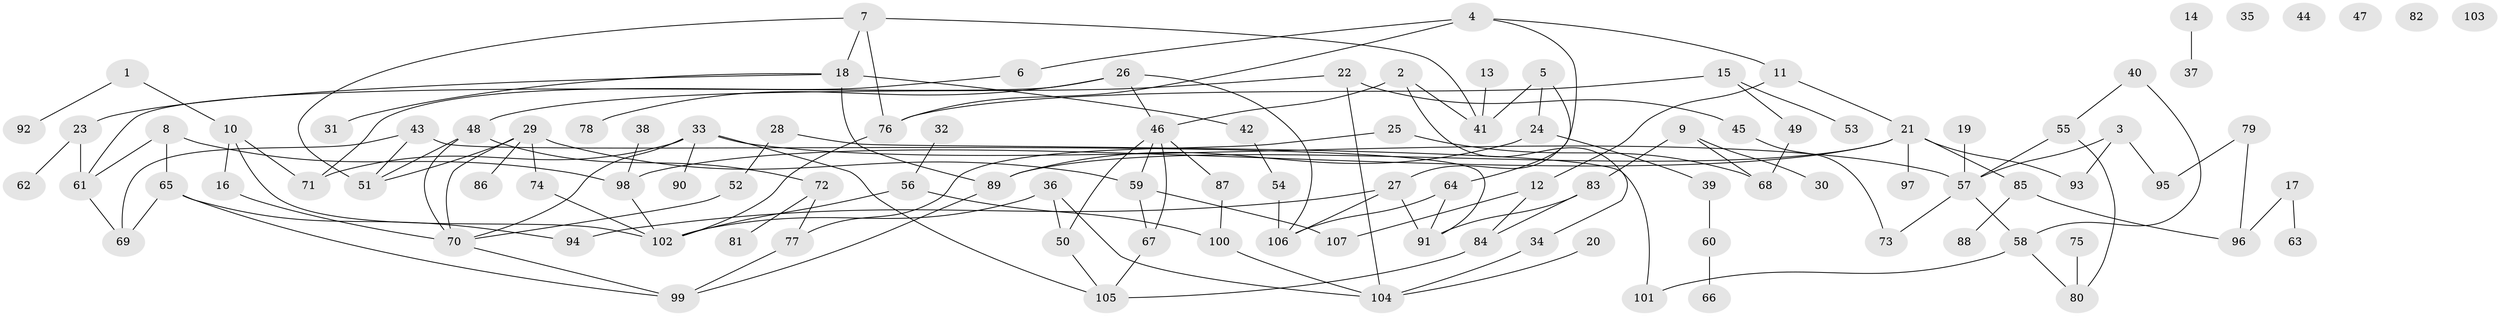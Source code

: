 // Generated by graph-tools (version 1.1) at 2025/49/03/09/25 03:49:04]
// undirected, 107 vertices, 141 edges
graph export_dot {
graph [start="1"]
  node [color=gray90,style=filled];
  1;
  2;
  3;
  4;
  5;
  6;
  7;
  8;
  9;
  10;
  11;
  12;
  13;
  14;
  15;
  16;
  17;
  18;
  19;
  20;
  21;
  22;
  23;
  24;
  25;
  26;
  27;
  28;
  29;
  30;
  31;
  32;
  33;
  34;
  35;
  36;
  37;
  38;
  39;
  40;
  41;
  42;
  43;
  44;
  45;
  46;
  47;
  48;
  49;
  50;
  51;
  52;
  53;
  54;
  55;
  56;
  57;
  58;
  59;
  60;
  61;
  62;
  63;
  64;
  65;
  66;
  67;
  68;
  69;
  70;
  71;
  72;
  73;
  74;
  75;
  76;
  77;
  78;
  79;
  80;
  81;
  82;
  83;
  84;
  85;
  86;
  87;
  88;
  89;
  90;
  91;
  92;
  93;
  94;
  95;
  96;
  97;
  98;
  99;
  100;
  101;
  102;
  103;
  104;
  105;
  106;
  107;
  1 -- 10;
  1 -- 92;
  2 -- 34;
  2 -- 41;
  2 -- 46;
  3 -- 57;
  3 -- 93;
  3 -- 95;
  4 -- 6;
  4 -- 11;
  4 -- 27;
  4 -- 76;
  5 -- 24;
  5 -- 41;
  5 -- 64;
  6 -- 71;
  7 -- 18;
  7 -- 41;
  7 -- 51;
  7 -- 76;
  8 -- 61;
  8 -- 65;
  8 -- 98;
  9 -- 30;
  9 -- 68;
  9 -- 83;
  10 -- 16;
  10 -- 71;
  10 -- 102;
  11 -- 12;
  11 -- 21;
  12 -- 84;
  12 -- 107;
  13 -- 41;
  14 -- 37;
  15 -- 49;
  15 -- 53;
  15 -- 76;
  16 -- 70;
  17 -- 63;
  17 -- 96;
  18 -- 23;
  18 -- 31;
  18 -- 42;
  18 -- 89;
  19 -- 57;
  20 -- 104;
  21 -- 85;
  21 -- 89;
  21 -- 93;
  21 -- 97;
  21 -- 98;
  22 -- 45;
  22 -- 48;
  22 -- 104;
  23 -- 61;
  23 -- 62;
  24 -- 39;
  24 -- 89;
  25 -- 68;
  25 -- 77;
  26 -- 46;
  26 -- 61;
  26 -- 78;
  26 -- 106;
  27 -- 91;
  27 -- 94;
  27 -- 106;
  28 -- 52;
  28 -- 101;
  29 -- 51;
  29 -- 59;
  29 -- 70;
  29 -- 74;
  29 -- 86;
  32 -- 56;
  33 -- 57;
  33 -- 70;
  33 -- 71;
  33 -- 90;
  33 -- 105;
  34 -- 104;
  36 -- 50;
  36 -- 102;
  36 -- 104;
  38 -- 98;
  39 -- 60;
  40 -- 55;
  40 -- 58;
  42 -- 54;
  43 -- 51;
  43 -- 69;
  43 -- 91;
  45 -- 73;
  46 -- 50;
  46 -- 59;
  46 -- 67;
  46 -- 87;
  48 -- 51;
  48 -- 70;
  48 -- 72;
  49 -- 68;
  50 -- 105;
  52 -- 70;
  54 -- 106;
  55 -- 57;
  55 -- 80;
  56 -- 100;
  56 -- 102;
  57 -- 58;
  57 -- 73;
  58 -- 80;
  58 -- 101;
  59 -- 67;
  59 -- 107;
  60 -- 66;
  61 -- 69;
  64 -- 91;
  64 -- 106;
  65 -- 69;
  65 -- 94;
  65 -- 99;
  67 -- 105;
  70 -- 99;
  72 -- 77;
  72 -- 81;
  74 -- 102;
  75 -- 80;
  76 -- 102;
  77 -- 99;
  79 -- 95;
  79 -- 96;
  83 -- 84;
  83 -- 91;
  84 -- 105;
  85 -- 88;
  85 -- 96;
  87 -- 100;
  89 -- 99;
  98 -- 102;
  100 -- 104;
}
